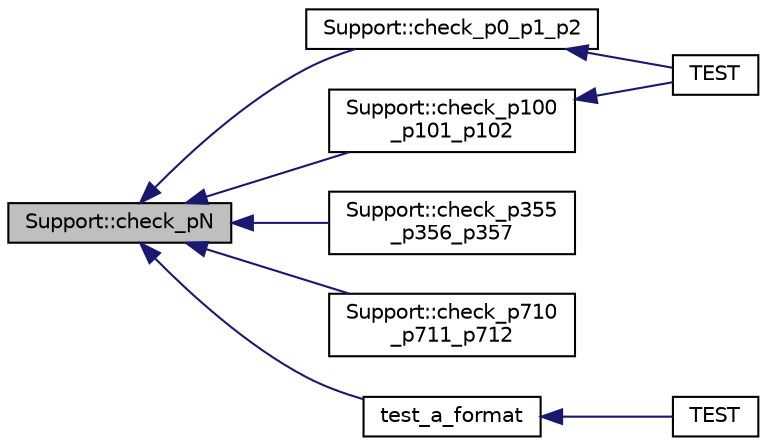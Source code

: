 digraph "Support::check_pN"
{
  edge [fontname="Helvetica",fontsize="10",labelfontname="Helvetica",labelfontsize="10"];
  node [fontname="Helvetica",fontsize="10",shape=record];
  rankdir="LR";
  Node1 [label="Support::check_pN",height=0.2,width=0.4,color="black", fillcolor="grey75", style="filled", fontcolor="black"];
  Node1 -> Node2 [dir="back",color="midnightblue",fontsize="10",style="solid",fontname="Helvetica"];
  Node2 [label="Support::check_p0_p1_p2",height=0.2,width=0.4,color="black", fillcolor="white", style="filled",URL="$classSupport.html#a169d6b87b05f8047bed88bba55f6f69a"];
  Node2 -> Node3 [dir="back",color="midnightblue",fontsize="10",style="solid",fontname="Helvetica"];
  Node3 [label="TEST",height=0.2,width=0.4,color="black", fillcolor="white", style="filled",URL="$LasReaderTest_8cpp.html#a822d9cf4f1e9d4617ec7c9c5258df43a"];
  Node1 -> Node4 [dir="back",color="midnightblue",fontsize="10",style="solid",fontname="Helvetica"];
  Node4 [label="Support::check_p100\l_p101_p102",height=0.2,width=0.4,color="black", fillcolor="white", style="filled",URL="$classSupport.html#abef8edb7c3c99322ef76cba69002f8ad"];
  Node4 -> Node3 [dir="back",color="midnightblue",fontsize="10",style="solid",fontname="Helvetica"];
  Node1 -> Node5 [dir="back",color="midnightblue",fontsize="10",style="solid",fontname="Helvetica"];
  Node5 [label="Support::check_p355\l_p356_p357",height=0.2,width=0.4,color="black", fillcolor="white", style="filled",URL="$classSupport.html#a94ed323d03ff2477fb5fe3f5a265a29f"];
  Node1 -> Node6 [dir="back",color="midnightblue",fontsize="10",style="solid",fontname="Helvetica"];
  Node6 [label="Support::check_p710\l_p711_p712",height=0.2,width=0.4,color="black", fillcolor="white", style="filled",URL="$classSupport.html#afb27d4ba32e2d69ec609dca1b8994213"];
  Node1 -> Node7 [dir="back",color="midnightblue",fontsize="10",style="solid",fontname="Helvetica"];
  Node7 [label="test_a_format",height=0.2,width=0.4,color="black", fillcolor="white", style="filled",URL="$LasReaderTest_8cpp.html#aa76b17cddb63cde84b93800acc213041"];
  Node7 -> Node8 [dir="back",color="midnightblue",fontsize="10",style="solid",fontname="Helvetica"];
  Node8 [label="TEST",height=0.2,width=0.4,color="black", fillcolor="white", style="filled",URL="$LasReaderTest_8cpp.html#abd37167698e2bd335f4e75c21866b7a6"];
}
